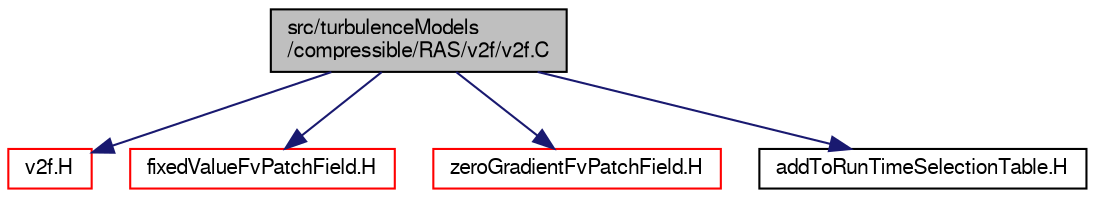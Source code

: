 digraph "src/turbulenceModels/compressible/RAS/v2f/v2f.C"
{
  bgcolor="transparent";
  edge [fontname="FreeSans",fontsize="10",labelfontname="FreeSans",labelfontsize="10"];
  node [fontname="FreeSans",fontsize="10",shape=record];
  Node0 [label="src/turbulenceModels\l/compressible/RAS/v2f/v2f.C",height=0.2,width=0.4,color="black", fillcolor="grey75", style="filled", fontcolor="black"];
  Node0 -> Node1 [color="midnightblue",fontsize="10",style="solid",fontname="FreeSans"];
  Node1 [label="v2f.H",height=0.2,width=0.4,color="red",URL="$a40241.html"];
  Node0 -> Node3 [color="midnightblue",fontsize="10",style="solid",fontname="FreeSans"];
  Node3 [label="fixedValueFvPatchField.H",height=0.2,width=0.4,color="red",URL="$a01478.html"];
  Node0 -> Node190 [color="midnightblue",fontsize="10",style="solid",fontname="FreeSans"];
  Node190 [label="zeroGradientFvPatchField.H",height=0.2,width=0.4,color="red",URL="$a01541.html"];
  Node0 -> Node191 [color="midnightblue",fontsize="10",style="solid",fontname="FreeSans"];
  Node191 [label="addToRunTimeSelectionTable.H",height=0.2,width=0.4,color="black",URL="$a09263.html",tooltip="Macros for easy insertion into run-time selection tables. "];
}
